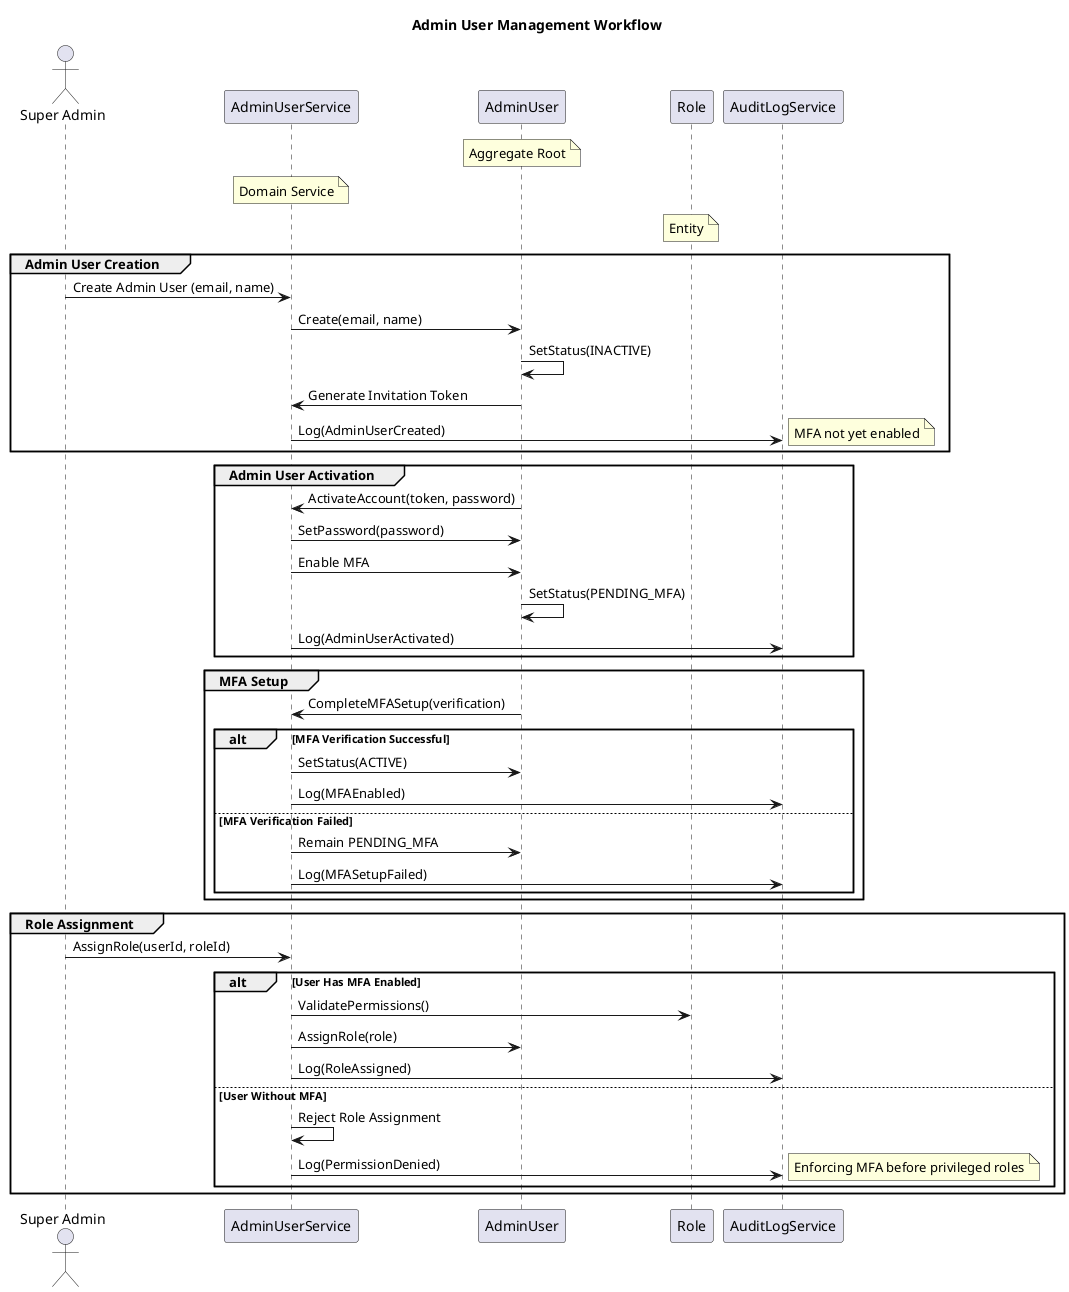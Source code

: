 @startuml Admin User Management Workflow

skinparam componentStyle uml2
skinparam defaultFontName Arial

title Admin User Management Workflow

actor "Super Admin" as super
participant "AdminUserService" as service
participant "AdminUser" as user
participant "Role" as role
participant "AuditLogService" as auditLog

note over user: Aggregate Root
note over service: Domain Service
note over role: Entity

group Admin User Creation
    super -> service: Create Admin User (email, name)
    service -> user: Create(email, name)
    user -> user: SetStatus(INACTIVE)
    user -> service: Generate Invitation Token
    service -> auditLog: Log(AdminUserCreated)
    note right: MFA not yet enabled
end

group Admin User Activation
    user -> service: ActivateAccount(token, password)
    service -> user: SetPassword(password)
    service -> user: Enable MFA
    user -> user: SetStatus(PENDING_MFA)
    service -> auditLog: Log(AdminUserActivated)
end

group MFA Setup
    user -> service: CompleteMFASetup(verification)
    alt MFA Verification Successful
        service -> user: SetStatus(ACTIVE)
        service -> auditLog: Log(MFAEnabled)
    else MFA Verification Failed
        service -> user: Remain PENDING_MFA
        service -> auditLog: Log(MFASetupFailed)
    end
end

group Role Assignment
    super -> service: AssignRole(userId, roleId)
    alt User Has MFA Enabled
        service -> role: ValidatePermissions()
        service -> user: AssignRole(role)
        service -> auditLog: Log(RoleAssigned)
    else User Without MFA
        service -> service: Reject Role Assignment
        service -> auditLog: Log(PermissionDenied)
        note right: Enforcing MFA before privileged roles
    end
end

@enduml
